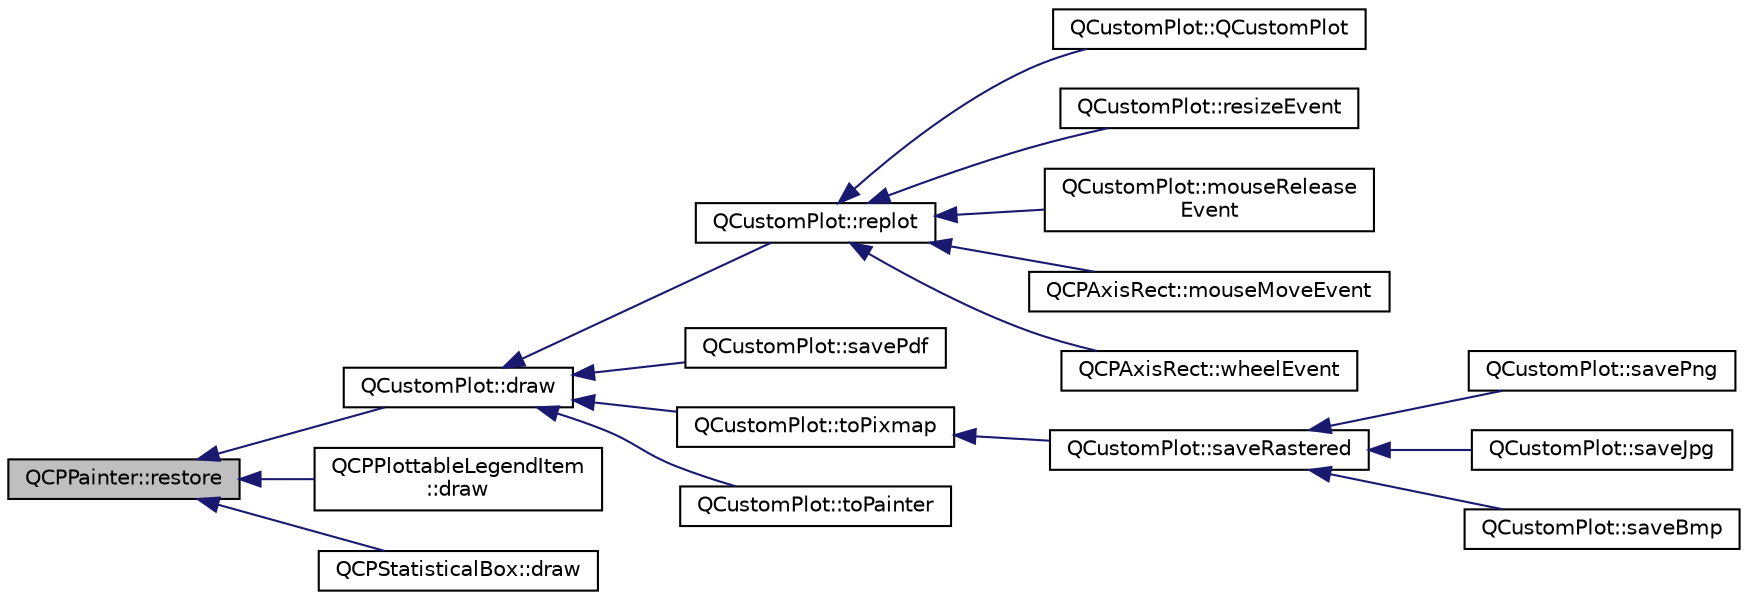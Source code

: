 digraph "QCPPainter::restore"
{
  edge [fontname="Helvetica",fontsize="10",labelfontname="Helvetica",labelfontsize="10"];
  node [fontname="Helvetica",fontsize="10",shape=record];
  rankdir="LR";
  Node114 [label="QCPPainter::restore",height=0.2,width=0.4,color="black", fillcolor="grey75", style="filled", fontcolor="black"];
  Node114 -> Node115 [dir="back",color="midnightblue",fontsize="10",style="solid",fontname="Helvetica"];
  Node115 [label="QCustomPlot::draw",height=0.2,width=0.4,color="black", fillcolor="white", style="filled",URL="$class_q_custom_plot.html#ad7a7d878bf050f101a43008e7d8fdb52"];
  Node115 -> Node116 [dir="back",color="midnightblue",fontsize="10",style="solid",fontname="Helvetica"];
  Node116 [label="QCustomPlot::replot",height=0.2,width=0.4,color="black", fillcolor="white", style="filled",URL="$class_q_custom_plot.html#a606fd384b2a637ce2c24899bcbde77d6"];
  Node116 -> Node117 [dir="back",color="midnightblue",fontsize="10",style="solid",fontname="Helvetica"];
  Node117 [label="QCustomPlot::QCustomPlot",height=0.2,width=0.4,color="black", fillcolor="white", style="filled",URL="$class_q_custom_plot.html#a45b99626558651a6428b83972b0b34b8"];
  Node116 -> Node118 [dir="back",color="midnightblue",fontsize="10",style="solid",fontname="Helvetica"];
  Node118 [label="QCustomPlot::resizeEvent",height=0.2,width=0.4,color="black", fillcolor="white", style="filled",URL="$class_q_custom_plot.html#a13e05523a40c3f08875df5cde85cf0d9"];
  Node116 -> Node119 [dir="back",color="midnightblue",fontsize="10",style="solid",fontname="Helvetica"];
  Node119 [label="QCustomPlot::mouseRelease\lEvent",height=0.2,width=0.4,color="black", fillcolor="white", style="filled",URL="$class_q_custom_plot.html#a724e97d2e8c03e68adac5f4b6164a1b3"];
  Node116 -> Node120 [dir="back",color="midnightblue",fontsize="10",style="solid",fontname="Helvetica"];
  Node120 [label="QCPAxisRect::mouseMoveEvent",height=0.2,width=0.4,color="black", fillcolor="white", style="filled",URL="$class_q_c_p_axis_rect.html#a4baf3d5dd69166788f6ceda0ea182c6e"];
  Node116 -> Node121 [dir="back",color="midnightblue",fontsize="10",style="solid",fontname="Helvetica"];
  Node121 [label="QCPAxisRect::wheelEvent",height=0.2,width=0.4,color="black", fillcolor="white", style="filled",URL="$class_q_c_p_axis_rect.html#a5acf41fc30aa68ea263246ecfad85c31"];
  Node115 -> Node122 [dir="back",color="midnightblue",fontsize="10",style="solid",fontname="Helvetica"];
  Node122 [label="QCustomPlot::savePdf",height=0.2,width=0.4,color="black", fillcolor="white", style="filled",URL="$class_q_custom_plot.html#aaf05c57a72daaeebc9685b670ec57b6d"];
  Node115 -> Node123 [dir="back",color="midnightblue",fontsize="10",style="solid",fontname="Helvetica"];
  Node123 [label="QCustomPlot::toPixmap",height=0.2,width=0.4,color="black", fillcolor="white", style="filled",URL="$class_q_custom_plot.html#aabb974d71ce96c137dc04eb6eab844fe"];
  Node123 -> Node124 [dir="back",color="midnightblue",fontsize="10",style="solid",fontname="Helvetica"];
  Node124 [label="QCustomPlot::saveRastered",height=0.2,width=0.4,color="black", fillcolor="white", style="filled",URL="$class_q_custom_plot.html#ab528b84cf92baabe29b1d0ef2f77c93e"];
  Node124 -> Node125 [dir="back",color="midnightblue",fontsize="10",style="solid",fontname="Helvetica"];
  Node125 [label="QCustomPlot::savePng",height=0.2,width=0.4,color="black", fillcolor="white", style="filled",URL="$class_q_custom_plot.html#a7636261aff1f6d25c9da749ece3fc8b8"];
  Node124 -> Node126 [dir="back",color="midnightblue",fontsize="10",style="solid",fontname="Helvetica"];
  Node126 [label="QCustomPlot::saveJpg",height=0.2,width=0.4,color="black", fillcolor="white", style="filled",URL="$class_q_custom_plot.html#a490c722092d1771e8ce4a7a73dfd84ab"];
  Node124 -> Node127 [dir="back",color="midnightblue",fontsize="10",style="solid",fontname="Helvetica"];
  Node127 [label="QCustomPlot::saveBmp",height=0.2,width=0.4,color="black", fillcolor="white", style="filled",URL="$class_q_custom_plot.html#a6629d9e8e6da4bf18055ee0257fdce9a"];
  Node115 -> Node128 [dir="back",color="midnightblue",fontsize="10",style="solid",fontname="Helvetica"];
  Node128 [label="QCustomPlot::toPainter",height=0.2,width=0.4,color="black", fillcolor="white", style="filled",URL="$class_q_custom_plot.html#a1be68d5c0f1e086d6374d1340a193fb9"];
  Node114 -> Node129 [dir="back",color="midnightblue",fontsize="10",style="solid",fontname="Helvetica"];
  Node129 [label="QCPPlottableLegendItem\l::draw",height=0.2,width=0.4,color="black", fillcolor="white", style="filled",URL="$class_q_c_p_plottable_legend_item.html#a68a781c3de4f9959fdf82075052d43aa"];
  Node114 -> Node130 [dir="back",color="midnightblue",fontsize="10",style="solid",fontname="Helvetica"];
  Node130 [label="QCPStatisticalBox::draw",height=0.2,width=0.4,color="black", fillcolor="white", style="filled",URL="$class_q_c_p_statistical_box.html#a753b62761217dd6b92f8a29e286a1317"];
}
